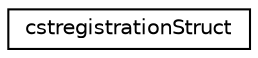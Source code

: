 digraph "Graphical Class Hierarchy"
{
  edge [fontname="Helvetica",fontsize="10",labelfontname="Helvetica",labelfontsize="10"];
  node [fontname="Helvetica",fontsize="10",shape=record];
  rankdir="LR";
  Node0 [label="cstregistrationStruct",height=0.2,width=0.4,color="black", fillcolor="white", style="filled",URL="$structcstregistrationStruct.html"];
}
